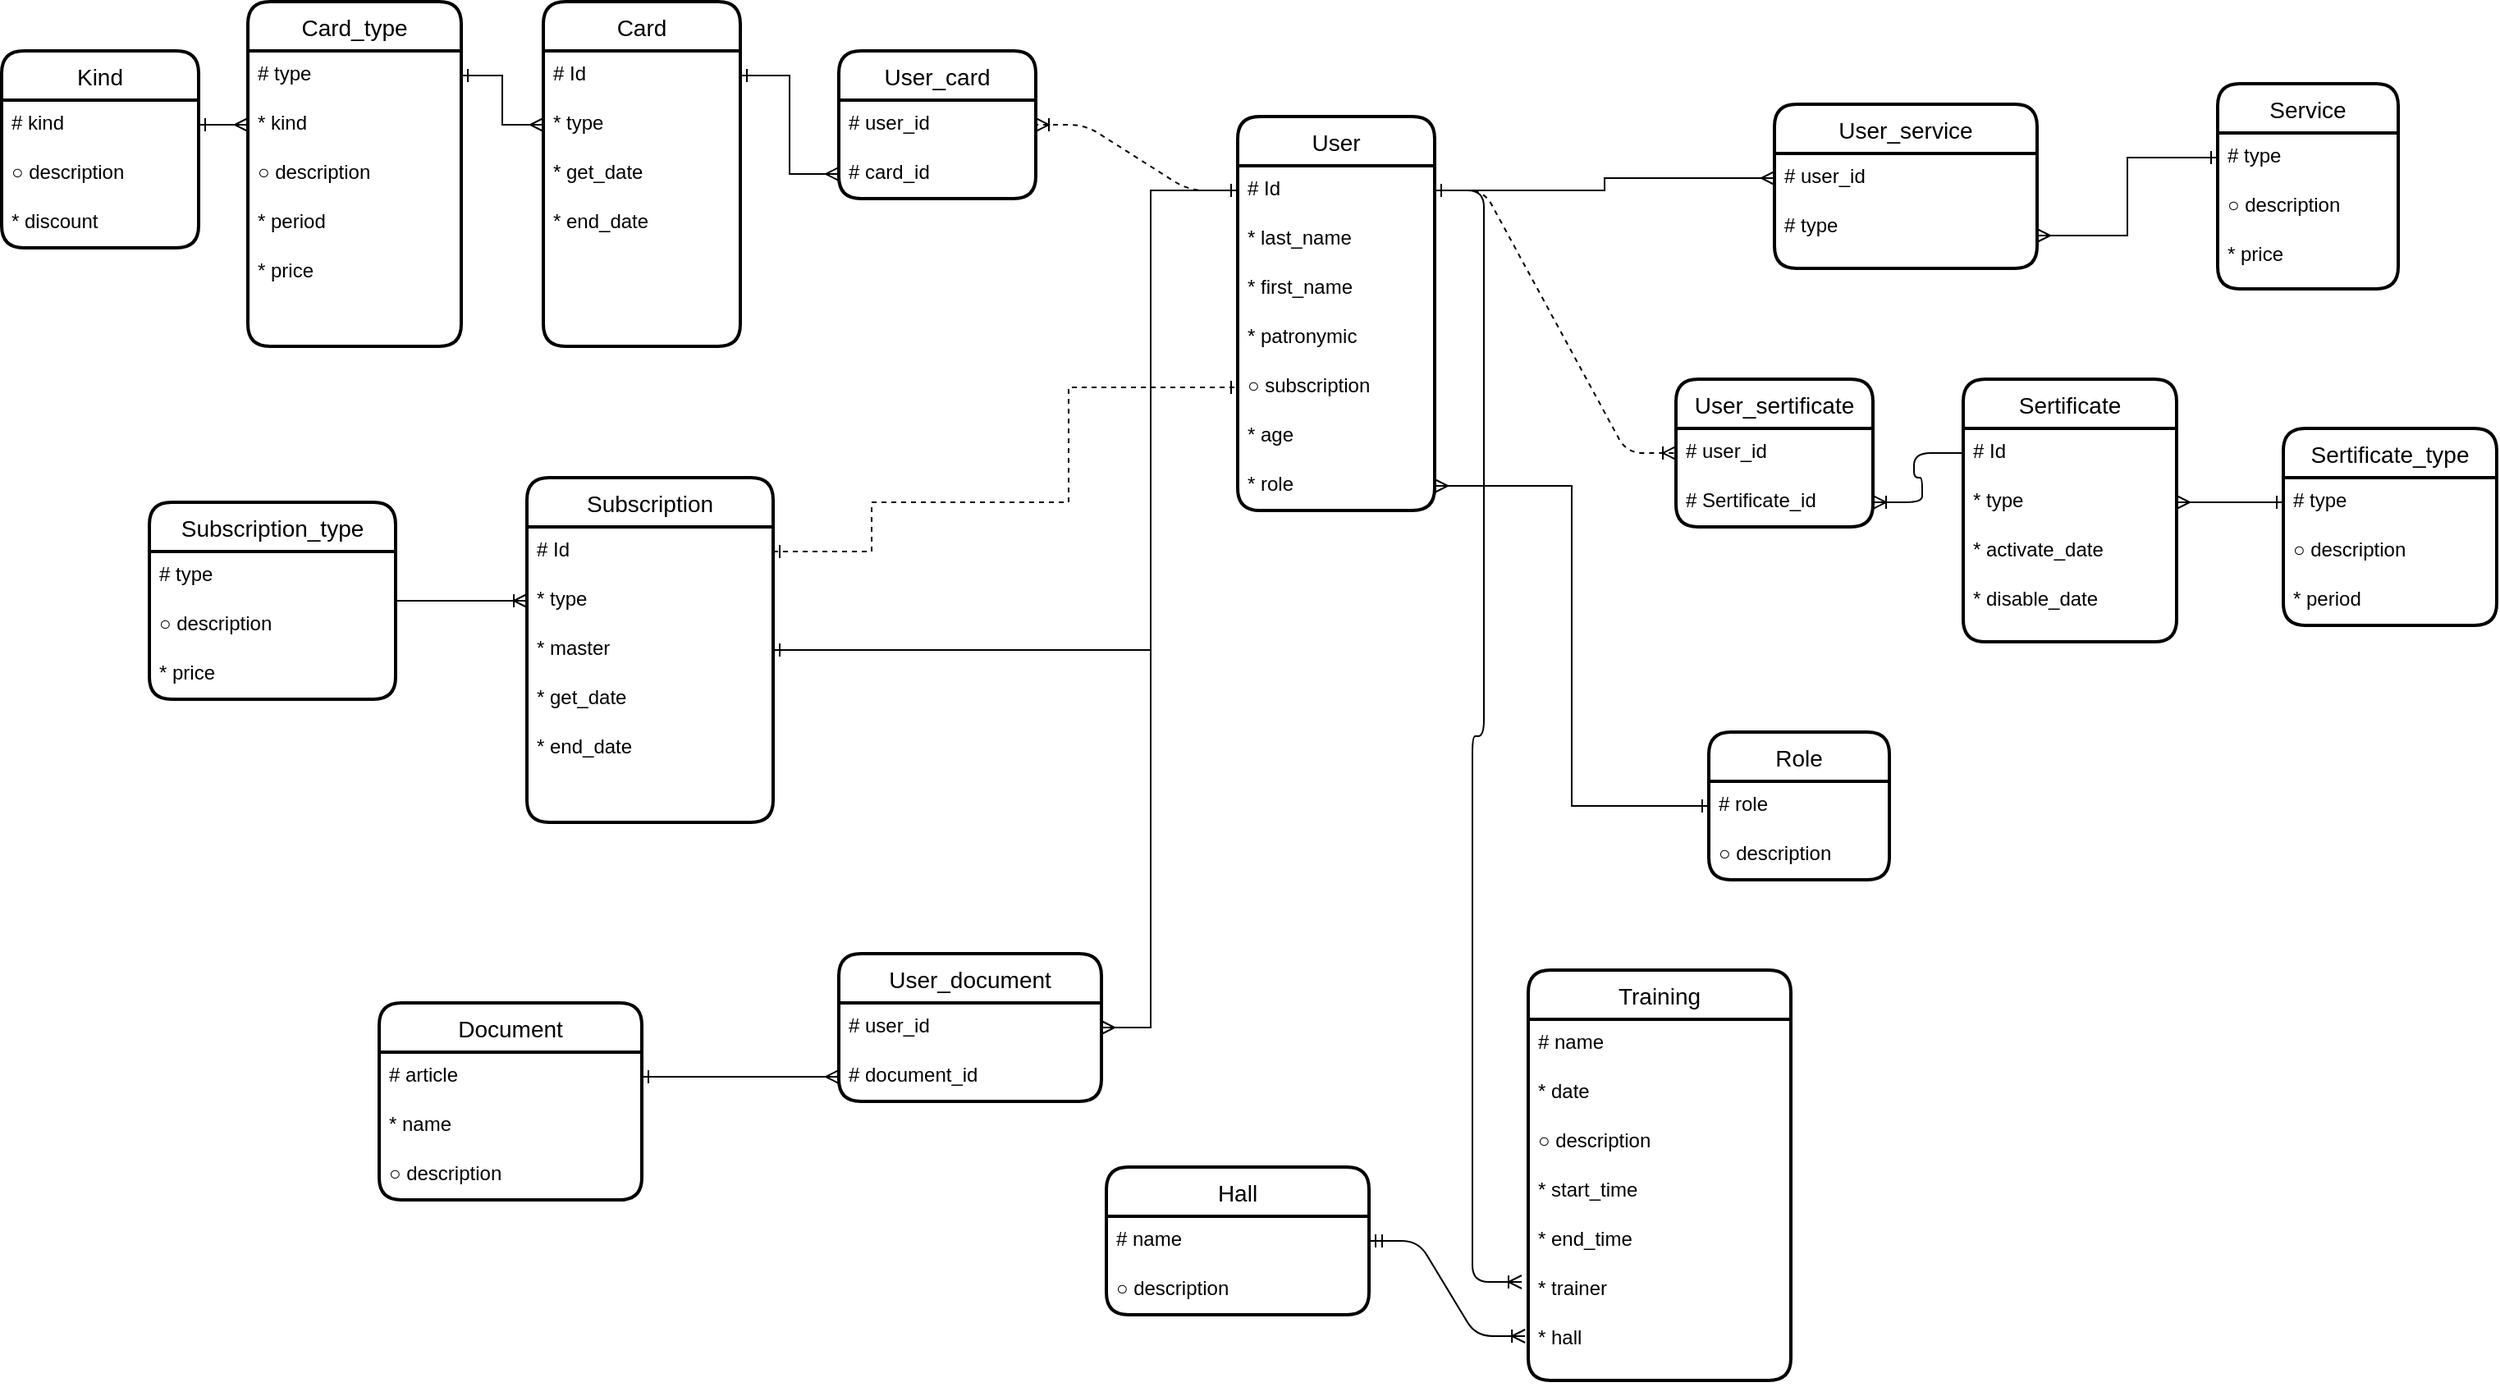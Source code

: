 <mxfile version="13.9.7" type="google"><diagram id="AI_StEcWOYm7agJWBRqB" name="Page-1"><mxGraphModel dx="460" dy="-354" grid="1" gridSize="10" guides="1" tooltips="1" connect="1" arrows="1" fold="1" page="1" pageScale="1" pageWidth="827" pageHeight="1169" math="0" shadow="0"><root><mxCell id="0"/><mxCell id="1" parent="0"/><mxCell id="BNwhtumlGKwZOBcVSJTc-1" value="User" style="swimlane;childLayout=stackLayout;horizontal=1;startSize=30;horizontalStack=0;rounded=1;fontSize=14;fontStyle=0;strokeWidth=2;resizeParent=0;resizeLast=1;shadow=0;dashed=0;align=center;" parent="1" vertex="1"><mxGeometry x="873" y="1430" width="120" height="240" as="geometry"/></mxCell><mxCell id="BNwhtumlGKwZOBcVSJTc-2" value="# Id" style="text;strokeColor=none;fillColor=none;spacingLeft=4;spacingRight=4;overflow=hidden;rotatable=0;points=[[0,0.5],[1,0.5]];portConstraint=eastwest;fontSize=12;" parent="BNwhtumlGKwZOBcVSJTc-1" vertex="1"><mxGeometry y="30" width="120" height="30" as="geometry"/></mxCell><mxCell id="BNwhtumlGKwZOBcVSJTc-3" value="* last_name" style="text;strokeColor=none;fillColor=none;spacingLeft=4;spacingRight=4;overflow=hidden;rotatable=0;points=[[0,0.5],[1,0.5]];portConstraint=eastwest;fontSize=12;" parent="BNwhtumlGKwZOBcVSJTc-1" vertex="1"><mxGeometry y="60" width="120" height="30" as="geometry"/></mxCell><mxCell id="BNwhtumlGKwZOBcVSJTc-4" value="* first_name" style="text;strokeColor=none;fillColor=none;spacingLeft=4;spacingRight=4;overflow=hidden;rotatable=0;points=[[0,0.5],[1,0.5]];portConstraint=eastwest;fontSize=12;" parent="BNwhtumlGKwZOBcVSJTc-1" vertex="1"><mxGeometry y="90" width="120" height="30" as="geometry"/></mxCell><mxCell id="BNwhtumlGKwZOBcVSJTc-5" value="* patronymic" style="text;strokeColor=none;fillColor=none;spacingLeft=4;spacingRight=4;overflow=hidden;rotatable=0;points=[[0,0.5],[1,0.5]];portConstraint=eastwest;fontSize=12;" parent="BNwhtumlGKwZOBcVSJTc-1" vertex="1"><mxGeometry y="120" width="120" height="30" as="geometry"/></mxCell><mxCell id="BNwhtumlGKwZOBcVSJTc-6" value="○ subscription" style="text;strokeColor=none;fillColor=none;spacingLeft=4;spacingRight=4;overflow=hidden;rotatable=0;points=[[0,0.5],[1,0.5]];portConstraint=eastwest;fontSize=12;" parent="BNwhtumlGKwZOBcVSJTc-1" vertex="1"><mxGeometry y="150" width="120" height="30" as="geometry"/></mxCell><mxCell id="BNwhtumlGKwZOBcVSJTc-7" value="* age" style="text;strokeColor=none;fillColor=none;spacingLeft=4;spacingRight=4;overflow=hidden;rotatable=0;points=[[0,0.5],[1,0.5]];portConstraint=eastwest;fontSize=12;" parent="BNwhtumlGKwZOBcVSJTc-1" vertex="1"><mxGeometry y="180" width="120" height="30" as="geometry"/></mxCell><mxCell id="BNwhtumlGKwZOBcVSJTc-8" value="* role" style="text;strokeColor=none;fillColor=none;spacingLeft=4;spacingRight=4;overflow=hidden;rotatable=0;points=[[0,0.5],[1,0.5]];portConstraint=eastwest;fontSize=12;" parent="BNwhtumlGKwZOBcVSJTc-1" vertex="1"><mxGeometry y="210" width="120" height="30" as="geometry"/></mxCell><mxCell id="BNwhtumlGKwZOBcVSJTc-9" value="Card" style="swimlane;childLayout=stackLayout;horizontal=1;startSize=30;horizontalStack=0;rounded=1;fontSize=14;fontStyle=0;strokeWidth=2;resizeParent=0;resizeLast=1;shadow=0;dashed=0;align=center;" parent="1" vertex="1"><mxGeometry x="450" y="1360" width="120" height="210" as="geometry"/></mxCell><mxCell id="BNwhtumlGKwZOBcVSJTc-10" value="# Id" style="text;strokeColor=none;fillColor=none;spacingLeft=4;spacingRight=4;overflow=hidden;rotatable=0;points=[[0,0.5],[1,0.5]];portConstraint=eastwest;fontSize=12;" parent="BNwhtumlGKwZOBcVSJTc-9" vertex="1"><mxGeometry y="30" width="120" height="30" as="geometry"/></mxCell><mxCell id="BNwhtumlGKwZOBcVSJTc-11" value="* type" style="text;strokeColor=none;fillColor=none;spacingLeft=4;spacingRight=4;overflow=hidden;rotatable=0;points=[[0,0.5],[1,0.5]];portConstraint=eastwest;fontSize=12;" parent="BNwhtumlGKwZOBcVSJTc-9" vertex="1"><mxGeometry y="60" width="120" height="30" as="geometry"/></mxCell><mxCell id="BNwhtumlGKwZOBcVSJTc-12" value="* get_date" style="text;strokeColor=none;fillColor=none;spacingLeft=4;spacingRight=4;overflow=hidden;rotatable=0;points=[[0,0.5],[1,0.5]];portConstraint=eastwest;fontSize=12;" parent="BNwhtumlGKwZOBcVSJTc-9" vertex="1"><mxGeometry y="90" width="120" height="30" as="geometry"/></mxCell><mxCell id="BNwhtumlGKwZOBcVSJTc-13" value="* end_date" style="text;strokeColor=none;fillColor=none;spacingLeft=4;spacingRight=4;overflow=hidden;rotatable=0;points=[[0,0.5],[1,0.5]];portConstraint=eastwest;fontSize=12;" parent="BNwhtumlGKwZOBcVSJTc-9" vertex="1"><mxGeometry y="120" width="120" height="90" as="geometry"/></mxCell><mxCell id="BNwhtumlGKwZOBcVSJTc-14" value="Card_type" style="swimlane;childLayout=stackLayout;horizontal=1;startSize=30;horizontalStack=0;rounded=1;fontSize=14;fontStyle=0;strokeWidth=2;resizeParent=0;resizeLast=1;shadow=0;dashed=0;align=center;" parent="1" vertex="1"><mxGeometry x="270" y="1360" width="130" height="210" as="geometry"/></mxCell><mxCell id="BNwhtumlGKwZOBcVSJTc-15" value="# type" style="text;strokeColor=none;fillColor=none;spacingLeft=4;spacingRight=4;overflow=hidden;rotatable=0;points=[[0,0.5],[1,0.5]];portConstraint=eastwest;fontSize=12;" parent="BNwhtumlGKwZOBcVSJTc-14" vertex="1"><mxGeometry y="30" width="130" height="30" as="geometry"/></mxCell><mxCell id="BNwhtumlGKwZOBcVSJTc-16" value="* kind" style="text;strokeColor=none;fillColor=none;spacingLeft=4;spacingRight=4;overflow=hidden;rotatable=0;points=[[0,0.5],[1,0.5]];portConstraint=eastwest;fontSize=12;" parent="BNwhtumlGKwZOBcVSJTc-14" vertex="1"><mxGeometry y="60" width="130" height="30" as="geometry"/></mxCell><mxCell id="BNwhtumlGKwZOBcVSJTc-17" value="○ description" style="text;strokeColor=none;fillColor=none;spacingLeft=4;spacingRight=4;overflow=hidden;rotatable=0;points=[[0,0.5],[1,0.5]];portConstraint=eastwest;fontSize=12;" parent="BNwhtumlGKwZOBcVSJTc-14" vertex="1"><mxGeometry y="90" width="130" height="30" as="geometry"/></mxCell><mxCell id="BNwhtumlGKwZOBcVSJTc-18" value="* period" style="text;strokeColor=none;fillColor=none;spacingLeft=4;spacingRight=4;overflow=hidden;rotatable=0;points=[[0,0.5],[1,0.5]];portConstraint=eastwest;fontSize=12;" parent="BNwhtumlGKwZOBcVSJTc-14" vertex="1"><mxGeometry y="120" width="130" height="30" as="geometry"/></mxCell><mxCell id="BNwhtumlGKwZOBcVSJTc-19" value="* price" style="text;strokeColor=none;fillColor=none;spacingLeft=4;spacingRight=4;overflow=hidden;rotatable=0;points=[[0,0.5],[1,0.5]];portConstraint=eastwest;fontSize=12;" parent="BNwhtumlGKwZOBcVSJTc-14" vertex="1"><mxGeometry y="150" width="130" height="60" as="geometry"/></mxCell><mxCell id="BNwhtumlGKwZOBcVSJTc-20" style="edgeStyle=orthogonalEdgeStyle;rounded=0;orthogonalLoop=1;jettySize=auto;html=1;entryX=0;entryY=0.5;entryDx=0;entryDy=0;startArrow=ERone;startFill=0;endArrow=ERmany;endFill=0;" parent="1" source="BNwhtumlGKwZOBcVSJTc-15" target="BNwhtumlGKwZOBcVSJTc-11" edge="1"><mxGeometry relative="1" as="geometry"/></mxCell><mxCell id="BNwhtumlGKwZOBcVSJTc-21" value="Kind" style="swimlane;childLayout=stackLayout;horizontal=1;startSize=30;horizontalStack=0;rounded=1;fontSize=14;fontStyle=0;strokeWidth=2;resizeParent=0;resizeLast=1;shadow=0;dashed=0;align=center;" parent="1" vertex="1"><mxGeometry x="120" y="1390" width="120" height="120" as="geometry"/></mxCell><mxCell id="BNwhtumlGKwZOBcVSJTc-22" value="# kind" style="text;strokeColor=none;fillColor=none;spacingLeft=4;spacingRight=4;overflow=hidden;rotatable=0;points=[[0,0.5],[1,0.5]];portConstraint=eastwest;fontSize=12;" parent="BNwhtumlGKwZOBcVSJTc-21" vertex="1"><mxGeometry y="30" width="120" height="30" as="geometry"/></mxCell><mxCell id="BNwhtumlGKwZOBcVSJTc-23" value="○ description" style="text;strokeColor=none;fillColor=none;spacingLeft=4;spacingRight=4;overflow=hidden;rotatable=0;points=[[0,0.5],[1,0.5]];portConstraint=eastwest;fontSize=12;" parent="BNwhtumlGKwZOBcVSJTc-21" vertex="1"><mxGeometry y="60" width="120" height="30" as="geometry"/></mxCell><mxCell id="BNwhtumlGKwZOBcVSJTc-24" value="* discount" style="text;strokeColor=none;fillColor=none;spacingLeft=4;spacingRight=4;overflow=hidden;rotatable=0;points=[[0,0.5],[1,0.5]];portConstraint=eastwest;fontSize=12;" parent="BNwhtumlGKwZOBcVSJTc-21" vertex="1"><mxGeometry y="90" width="120" height="30" as="geometry"/></mxCell><mxCell id="BNwhtumlGKwZOBcVSJTc-25" style="edgeStyle=orthogonalEdgeStyle;rounded=0;orthogonalLoop=1;jettySize=auto;html=1;entryX=0;entryY=0.5;entryDx=0;entryDy=0;endArrow=ERmany;endFill=0;startArrow=ERone;startFill=0;" parent="1" source="BNwhtumlGKwZOBcVSJTc-22" target="BNwhtumlGKwZOBcVSJTc-16" edge="1"><mxGeometry relative="1" as="geometry"/></mxCell><mxCell id="BNwhtumlGKwZOBcVSJTc-26" value="Subscription" style="swimlane;childLayout=stackLayout;horizontal=1;startSize=30;horizontalStack=0;rounded=1;fontSize=14;fontStyle=0;strokeWidth=2;resizeParent=0;resizeLast=1;shadow=0;dashed=0;align=center;" parent="1" vertex="1"><mxGeometry x="440" y="1650" width="150" height="210" as="geometry"/></mxCell><mxCell id="BNwhtumlGKwZOBcVSJTc-27" value="# Id" style="text;strokeColor=none;fillColor=none;spacingLeft=4;spacingRight=4;overflow=hidden;rotatable=0;points=[[0,0.5],[1,0.5]];portConstraint=eastwest;fontSize=12;" parent="BNwhtumlGKwZOBcVSJTc-26" vertex="1"><mxGeometry y="30" width="150" height="30" as="geometry"/></mxCell><mxCell id="BNwhtumlGKwZOBcVSJTc-28" value="* type" style="text;strokeColor=none;fillColor=none;spacingLeft=4;spacingRight=4;overflow=hidden;rotatable=0;points=[[0,0.5],[1,0.5]];portConstraint=eastwest;fontSize=12;" parent="BNwhtumlGKwZOBcVSJTc-26" vertex="1"><mxGeometry y="60" width="150" height="30" as="geometry"/></mxCell><mxCell id="BNwhtumlGKwZOBcVSJTc-29" value="* master" style="text;strokeColor=none;fillColor=none;spacingLeft=4;spacingRight=4;overflow=hidden;rotatable=0;points=[[0,0.5],[1,0.5]];portConstraint=eastwest;fontSize=12;" parent="BNwhtumlGKwZOBcVSJTc-26" vertex="1"><mxGeometry y="90" width="150" height="30" as="geometry"/></mxCell><mxCell id="BNwhtumlGKwZOBcVSJTc-30" value="* get_date" style="text;strokeColor=none;fillColor=none;spacingLeft=4;spacingRight=4;overflow=hidden;rotatable=0;points=[[0,0.5],[1,0.5]];portConstraint=eastwest;fontSize=12;" parent="BNwhtumlGKwZOBcVSJTc-26" vertex="1"><mxGeometry y="120" width="150" height="30" as="geometry"/></mxCell><mxCell id="BNwhtumlGKwZOBcVSJTc-31" value="* end_date" style="text;strokeColor=none;fillColor=none;spacingLeft=4;spacingRight=4;overflow=hidden;rotatable=0;points=[[0,0.5],[1,0.5]];portConstraint=eastwest;fontSize=12;" parent="BNwhtumlGKwZOBcVSJTc-26" vertex="1"><mxGeometry y="150" width="150" height="60" as="geometry"/></mxCell><mxCell id="BNwhtumlGKwZOBcVSJTc-32" value="Subscription_type" style="swimlane;childLayout=stackLayout;horizontal=1;startSize=30;horizontalStack=0;rounded=1;fontSize=14;fontStyle=0;strokeWidth=2;resizeParent=0;resizeLast=1;shadow=0;dashed=0;align=center;" parent="1" vertex="1"><mxGeometry x="210" y="1665" width="150" height="120" as="geometry"/></mxCell><mxCell id="BNwhtumlGKwZOBcVSJTc-33" value="# type" style="text;strokeColor=none;fillColor=none;spacingLeft=4;spacingRight=4;overflow=hidden;rotatable=0;points=[[0,0.5],[1,0.5]];portConstraint=eastwest;fontSize=12;" parent="BNwhtumlGKwZOBcVSJTc-32" vertex="1"><mxGeometry y="30" width="150" height="30" as="geometry"/></mxCell><mxCell id="BNwhtumlGKwZOBcVSJTc-34" value="○ description" style="text;strokeColor=none;fillColor=none;spacingLeft=4;spacingRight=4;overflow=hidden;rotatable=0;points=[[0,0.5],[1,0.5]];portConstraint=eastwest;fontSize=12;" parent="BNwhtumlGKwZOBcVSJTc-32" vertex="1"><mxGeometry y="60" width="150" height="30" as="geometry"/></mxCell><mxCell id="BNwhtumlGKwZOBcVSJTc-35" value="* price" style="text;strokeColor=none;fillColor=none;spacingLeft=4;spacingRight=4;overflow=hidden;rotatable=0;points=[[0,0.5],[1,0.5]];portConstraint=eastwest;fontSize=12;" parent="BNwhtumlGKwZOBcVSJTc-32" vertex="1"><mxGeometry y="90" width="150" height="30" as="geometry"/></mxCell><mxCell id="BNwhtumlGKwZOBcVSJTc-36" value="Sertificate" style="swimlane;childLayout=stackLayout;horizontal=1;startSize=30;horizontalStack=0;rounded=1;fontSize=14;fontStyle=0;strokeWidth=2;resizeParent=0;resizeLast=1;shadow=0;dashed=0;align=center;" parent="1" vertex="1"><mxGeometry x="1315" y="1590" width="130" height="160" as="geometry"/></mxCell><mxCell id="BNwhtumlGKwZOBcVSJTc-37" value="# Id" style="text;strokeColor=none;fillColor=none;spacingLeft=4;spacingRight=4;overflow=hidden;rotatable=0;points=[[0,0.5],[1,0.5]];portConstraint=eastwest;fontSize=12;" parent="BNwhtumlGKwZOBcVSJTc-36" vertex="1"><mxGeometry y="30" width="130" height="30" as="geometry"/></mxCell><mxCell id="BNwhtumlGKwZOBcVSJTc-38" value="* type" style="text;strokeColor=none;fillColor=none;spacingLeft=4;spacingRight=4;overflow=hidden;rotatable=0;points=[[0,0.5],[1,0.5]];portConstraint=eastwest;fontSize=12;" parent="BNwhtumlGKwZOBcVSJTc-36" vertex="1"><mxGeometry y="60" width="130" height="30" as="geometry"/></mxCell><mxCell id="BNwhtumlGKwZOBcVSJTc-39" value="* activate_date" style="text;strokeColor=none;fillColor=none;spacingLeft=4;spacingRight=4;overflow=hidden;rotatable=0;points=[[0,0.5],[1,0.5]];portConstraint=eastwest;fontSize=12;" parent="BNwhtumlGKwZOBcVSJTc-36" vertex="1"><mxGeometry y="90" width="130" height="30" as="geometry"/></mxCell><mxCell id="BNwhtumlGKwZOBcVSJTc-40" value="* disable_date" style="text;strokeColor=none;fillColor=none;spacingLeft=4;spacingRight=4;overflow=hidden;rotatable=0;points=[[0,0.5],[1,0.5]];portConstraint=eastwest;fontSize=12;" parent="BNwhtumlGKwZOBcVSJTc-36" vertex="1"><mxGeometry y="120" width="130" height="40" as="geometry"/></mxCell><mxCell id="BNwhtumlGKwZOBcVSJTc-41" value="Sertificate_type" style="swimlane;childLayout=stackLayout;horizontal=1;startSize=30;horizontalStack=0;rounded=1;fontSize=14;fontStyle=0;strokeWidth=2;resizeParent=0;resizeLast=1;shadow=0;dashed=0;align=center;" parent="1" vertex="1"><mxGeometry x="1510" y="1620" width="130" height="120" as="geometry"/></mxCell><mxCell id="BNwhtumlGKwZOBcVSJTc-42" value="# type" style="text;strokeColor=none;fillColor=none;spacingLeft=4;spacingRight=4;overflow=hidden;rotatable=0;points=[[0,0.5],[1,0.5]];portConstraint=eastwest;fontSize=12;" parent="BNwhtumlGKwZOBcVSJTc-41" vertex="1"><mxGeometry y="30" width="130" height="30" as="geometry"/></mxCell><mxCell id="BNwhtumlGKwZOBcVSJTc-43" value="○ description" style="text;strokeColor=none;fillColor=none;spacingLeft=4;spacingRight=4;overflow=hidden;rotatable=0;points=[[0,0.5],[1,0.5]];portConstraint=eastwest;fontSize=12;" parent="BNwhtumlGKwZOBcVSJTc-41" vertex="1"><mxGeometry y="60" width="130" height="30" as="geometry"/></mxCell><mxCell id="BNwhtumlGKwZOBcVSJTc-44" value="* period" style="align=left;strokeColor=none;fillColor=none;spacingLeft=4;fontSize=12;verticalAlign=top;resizable=0;rotatable=0;part=1;" parent="BNwhtumlGKwZOBcVSJTc-41" vertex="1"><mxGeometry y="90" width="130" height="30" as="geometry"/></mxCell><mxCell id="BNwhtumlGKwZOBcVSJTc-45" style="edgeStyle=orthogonalEdgeStyle;rounded=0;orthogonalLoop=1;jettySize=auto;html=1;exitX=0.5;exitY=1;exitDx=0;exitDy=0;startArrow=ERone;startFill=0;endArrow=ERone;endFill=0;" parent="BNwhtumlGKwZOBcVSJTc-41" source="BNwhtumlGKwZOBcVSJTc-44" target="BNwhtumlGKwZOBcVSJTc-44" edge="1"><mxGeometry relative="1" as="geometry"/></mxCell><mxCell id="BNwhtumlGKwZOBcVSJTc-46" style="edgeStyle=orthogonalEdgeStyle;rounded=0;orthogonalLoop=1;jettySize=auto;html=1;startArrow=ERone;startFill=0;endArrow=ERmany;endFill=0;" parent="1" source="BNwhtumlGKwZOBcVSJTc-42" target="BNwhtumlGKwZOBcVSJTc-38" edge="1"><mxGeometry relative="1" as="geometry"/></mxCell><mxCell id="BNwhtumlGKwZOBcVSJTc-47" value="Service" style="swimlane;childLayout=stackLayout;horizontal=1;startSize=30;horizontalStack=0;rounded=1;fontSize=14;fontStyle=0;strokeWidth=2;resizeParent=0;resizeLast=1;shadow=0;dashed=0;align=center;" parent="1" vertex="1"><mxGeometry x="1470" y="1410" width="110" height="125" as="geometry"/></mxCell><mxCell id="BNwhtumlGKwZOBcVSJTc-48" value="# type" style="text;strokeColor=none;fillColor=none;spacingLeft=4;spacingRight=4;overflow=hidden;rotatable=0;points=[[0,0.5],[1,0.5]];portConstraint=eastwest;fontSize=12;" parent="BNwhtumlGKwZOBcVSJTc-47" vertex="1"><mxGeometry y="30" width="110" height="30" as="geometry"/></mxCell><mxCell id="BNwhtumlGKwZOBcVSJTc-49" value="○ description" style="text;strokeColor=none;fillColor=none;spacingLeft=4;spacingRight=4;overflow=hidden;rotatable=0;points=[[0,0.5],[1,0.5]];portConstraint=eastwest;fontSize=12;" parent="BNwhtumlGKwZOBcVSJTc-47" vertex="1"><mxGeometry y="60" width="110" height="30" as="geometry"/></mxCell><mxCell id="BNwhtumlGKwZOBcVSJTc-50" value="* price" style="align=left;strokeColor=none;fillColor=none;spacingLeft=4;fontSize=12;verticalAlign=top;resizable=0;rotatable=0;part=1;" parent="BNwhtumlGKwZOBcVSJTc-47" vertex="1"><mxGeometry y="90" width="110" height="35" as="geometry"/></mxCell><mxCell id="BNwhtumlGKwZOBcVSJTc-51" value="Role" style="swimlane;childLayout=stackLayout;horizontal=1;startSize=30;horizontalStack=0;rounded=1;fontSize=14;fontStyle=0;strokeWidth=2;resizeParent=0;resizeLast=1;shadow=0;dashed=0;align=center;" parent="1" vertex="1"><mxGeometry x="1160" y="1805" width="110" height="90" as="geometry"/></mxCell><mxCell id="BNwhtumlGKwZOBcVSJTc-52" value="# role" style="text;strokeColor=none;fillColor=none;spacingLeft=4;spacingRight=4;overflow=hidden;rotatable=0;points=[[0,0.5],[1,0.5]];portConstraint=eastwest;fontSize=12;" parent="BNwhtumlGKwZOBcVSJTc-51" vertex="1"><mxGeometry y="30" width="110" height="30" as="geometry"/></mxCell><mxCell id="BNwhtumlGKwZOBcVSJTc-53" value="○ description" style="text;strokeColor=none;fillColor=none;spacingLeft=4;spacingRight=4;overflow=hidden;rotatable=0;points=[[0,0.5],[1,0.5]];portConstraint=eastwest;fontSize=12;" parent="BNwhtumlGKwZOBcVSJTc-51" vertex="1"><mxGeometry y="60" width="110" height="30" as="geometry"/></mxCell><mxCell id="BNwhtumlGKwZOBcVSJTc-54" style="edgeStyle=orthogonalEdgeStyle;rounded=0;orthogonalLoop=1;jettySize=auto;html=1;startArrow=ERone;startFill=0;endArrow=ERmany;endFill=0;" parent="1" source="BNwhtumlGKwZOBcVSJTc-52" target="BNwhtumlGKwZOBcVSJTc-8" edge="1"><mxGeometry relative="1" as="geometry"/></mxCell><mxCell id="BNwhtumlGKwZOBcVSJTc-55" style="edgeStyle=orthogonalEdgeStyle;rounded=0;orthogonalLoop=1;jettySize=auto;html=1;startArrow=ERone;startFill=0;endArrow=ERone;endFill=0;dashed=1;entryX=0;entryY=0.5;entryDx=0;entryDy=0;" parent="1" source="BNwhtumlGKwZOBcVSJTc-27" target="BNwhtumlGKwZOBcVSJTc-6" edge="1"><mxGeometry relative="1" as="geometry"><Array as="points"><mxPoint x="650" y="1695"/><mxPoint x="650" y="1665"/><mxPoint x="770" y="1665"/><mxPoint x="770" y="1595"/></Array></mxGeometry></mxCell><mxCell id="BNwhtumlGKwZOBcVSJTc-56" style="edgeStyle=orthogonalEdgeStyle;rounded=0;orthogonalLoop=1;jettySize=auto;html=1;startArrow=ERone;startFill=0;endArrow=ERone;endFill=0;" parent="1" source="BNwhtumlGKwZOBcVSJTc-29" target="BNwhtumlGKwZOBcVSJTc-2" edge="1"><mxGeometry relative="1" as="geometry"><Array as="points"><mxPoint x="820" y="1755"/><mxPoint x="820" y="1475"/></Array></mxGeometry></mxCell><mxCell id="BNwhtumlGKwZOBcVSJTc-57" value="Training" style="swimlane;childLayout=stackLayout;horizontal=1;startSize=30;horizontalStack=0;rounded=1;fontSize=14;fontStyle=0;strokeWidth=2;resizeParent=0;resizeLast=1;shadow=0;dashed=0;align=center;" parent="1" vertex="1"><mxGeometry x="1050" y="1950" width="160" height="250" as="geometry"/></mxCell><mxCell id="BNwhtumlGKwZOBcVSJTc-58" value="# name" style="text;strokeColor=none;fillColor=none;spacingLeft=4;spacingRight=4;overflow=hidden;rotatable=0;points=[[0,0.5],[1,0.5]];portConstraint=eastwest;fontSize=12;" parent="BNwhtumlGKwZOBcVSJTc-57" vertex="1"><mxGeometry y="30" width="160" height="30" as="geometry"/></mxCell><mxCell id="BNwhtumlGKwZOBcVSJTc-59" value="* date" style="text;strokeColor=none;fillColor=none;spacingLeft=4;spacingRight=4;overflow=hidden;rotatable=0;points=[[0,0.5],[1,0.5]];portConstraint=eastwest;fontSize=12;" parent="BNwhtumlGKwZOBcVSJTc-57" vertex="1"><mxGeometry y="60" width="160" height="30" as="geometry"/></mxCell><mxCell id="BNwhtumlGKwZOBcVSJTc-60" value="○ description" style="text;strokeColor=none;fillColor=none;spacingLeft=4;spacingRight=4;overflow=hidden;rotatable=0;points=[[0,0.5],[1,0.5]];portConstraint=eastwest;fontSize=12;" parent="BNwhtumlGKwZOBcVSJTc-57" vertex="1"><mxGeometry y="90" width="160" height="30" as="geometry"/></mxCell><mxCell id="BNwhtumlGKwZOBcVSJTc-61" value="* start_time" style="text;strokeColor=none;fillColor=none;spacingLeft=4;spacingRight=4;overflow=hidden;rotatable=0;points=[[0,0.5],[1,0.5]];portConstraint=eastwest;fontSize=12;" parent="BNwhtumlGKwZOBcVSJTc-57" vertex="1"><mxGeometry y="120" width="160" height="30" as="geometry"/></mxCell><mxCell id="BNwhtumlGKwZOBcVSJTc-62" value="* end_time" style="text;strokeColor=none;fillColor=none;spacingLeft=4;spacingRight=4;overflow=hidden;rotatable=0;points=[[0,0.5],[1,0.5]];portConstraint=eastwest;fontSize=12;" parent="BNwhtumlGKwZOBcVSJTc-57" vertex="1"><mxGeometry y="150" width="160" height="30" as="geometry"/></mxCell><mxCell id="BNwhtumlGKwZOBcVSJTc-63" value="* trainer" style="text;strokeColor=none;fillColor=none;spacingLeft=4;spacingRight=4;overflow=hidden;rotatable=0;points=[[0,0.5],[1,0.5]];portConstraint=eastwest;fontSize=12;" parent="BNwhtumlGKwZOBcVSJTc-57" vertex="1"><mxGeometry y="180" width="160" height="30" as="geometry"/></mxCell><mxCell id="BNwhtumlGKwZOBcVSJTc-64" value="* hall" style="text;strokeColor=none;fillColor=none;spacingLeft=4;spacingRight=4;overflow=hidden;rotatable=0;points=[[0,0.5],[1,0.5]];portConstraint=eastwest;fontSize=12;" parent="BNwhtumlGKwZOBcVSJTc-57" vertex="1"><mxGeometry y="210" width="160" height="40" as="geometry"/></mxCell><mxCell id="BNwhtumlGKwZOBcVSJTc-65" value="User_service" style="swimlane;childLayout=stackLayout;horizontal=1;startSize=30;horizontalStack=0;rounded=1;fontSize=14;fontStyle=0;strokeWidth=2;resizeParent=0;resizeLast=1;shadow=0;dashed=0;align=center;" parent="1" vertex="1"><mxGeometry x="1200" y="1422.5" width="160" height="100" as="geometry"/></mxCell><mxCell id="BNwhtumlGKwZOBcVSJTc-66" value="# user_id" style="text;strokeColor=none;fillColor=none;spacingLeft=4;spacingRight=4;overflow=hidden;rotatable=0;points=[[0,0.5],[1,0.5]];portConstraint=eastwest;fontSize=12;" parent="BNwhtumlGKwZOBcVSJTc-65" vertex="1"><mxGeometry y="30" width="160" height="30" as="geometry"/></mxCell><mxCell id="BNwhtumlGKwZOBcVSJTc-67" value="# type" style="text;strokeColor=none;fillColor=none;spacingLeft=4;spacingRight=4;overflow=hidden;rotatable=0;points=[[0,0.5],[1,0.5]];portConstraint=eastwest;fontSize=12;" parent="BNwhtumlGKwZOBcVSJTc-65" vertex="1"><mxGeometry y="60" width="160" height="40" as="geometry"/></mxCell><mxCell id="BNwhtumlGKwZOBcVSJTc-68" style="edgeStyle=orthogonalEdgeStyle;rounded=0;orthogonalLoop=1;jettySize=auto;html=1;startArrow=ERmany;startFill=0;endArrow=ERone;endFill=0;" parent="1" source="BNwhtumlGKwZOBcVSJTc-66" target="BNwhtumlGKwZOBcVSJTc-2" edge="1"><mxGeometry relative="1" as="geometry"/></mxCell><mxCell id="BNwhtumlGKwZOBcVSJTc-69" style="edgeStyle=orthogonalEdgeStyle;rounded=0;orthogonalLoop=1;jettySize=auto;html=1;startArrow=ERmany;startFill=0;endArrow=ERone;endFill=0;" parent="1" source="BNwhtumlGKwZOBcVSJTc-67" target="BNwhtumlGKwZOBcVSJTc-48" edge="1"><mxGeometry relative="1" as="geometry"/></mxCell><mxCell id="BNwhtumlGKwZOBcVSJTc-70" value="Document" style="swimlane;childLayout=stackLayout;horizontal=1;startSize=30;horizontalStack=0;rounded=1;fontSize=14;fontStyle=0;strokeWidth=2;resizeParent=0;resizeLast=1;shadow=0;dashed=0;align=center;" parent="1" vertex="1"><mxGeometry x="350" y="1970" width="160" height="120" as="geometry"/></mxCell><mxCell id="BNwhtumlGKwZOBcVSJTc-71" value="# article" style="text;strokeColor=none;fillColor=none;spacingLeft=4;spacingRight=4;overflow=hidden;rotatable=0;points=[[0,0.5],[1,0.5]];portConstraint=eastwest;fontSize=12;" parent="BNwhtumlGKwZOBcVSJTc-70" vertex="1"><mxGeometry y="30" width="160" height="30" as="geometry"/></mxCell><mxCell id="BNwhtumlGKwZOBcVSJTc-72" value="* name" style="text;strokeColor=none;fillColor=none;spacingLeft=4;spacingRight=4;overflow=hidden;rotatable=0;points=[[0,0.5],[1,0.5]];portConstraint=eastwest;fontSize=12;" parent="BNwhtumlGKwZOBcVSJTc-70" vertex="1"><mxGeometry y="60" width="160" height="30" as="geometry"/></mxCell><mxCell id="BNwhtumlGKwZOBcVSJTc-73" value="○ description" style="align=left;strokeColor=none;fillColor=none;spacingLeft=4;fontSize=12;verticalAlign=top;resizable=0;rotatable=0;part=1;" parent="BNwhtumlGKwZOBcVSJTc-70" vertex="1"><mxGeometry y="90" width="160" height="30" as="geometry"/></mxCell><mxCell id="BNwhtumlGKwZOBcVSJTc-74" value="User_document" style="swimlane;childLayout=stackLayout;horizontal=1;startSize=30;horizontalStack=0;rounded=1;fontSize=14;fontStyle=0;strokeWidth=2;resizeParent=0;resizeLast=1;shadow=0;dashed=0;align=center;" parent="1" vertex="1"><mxGeometry x="630" y="1940" width="160" height="90" as="geometry"/></mxCell><mxCell id="BNwhtumlGKwZOBcVSJTc-75" value="# user_id" style="text;strokeColor=none;fillColor=none;spacingLeft=4;spacingRight=4;overflow=hidden;rotatable=0;points=[[0,0.5],[1,0.5]];portConstraint=eastwest;fontSize=12;" parent="BNwhtumlGKwZOBcVSJTc-74" vertex="1"><mxGeometry y="30" width="160" height="30" as="geometry"/></mxCell><mxCell id="BNwhtumlGKwZOBcVSJTc-76" value="# document_id" style="align=left;strokeColor=none;fillColor=none;spacingLeft=4;fontSize=12;verticalAlign=top;resizable=0;rotatable=0;part=1;" parent="BNwhtumlGKwZOBcVSJTc-74" vertex="1"><mxGeometry y="60" width="160" height="30" as="geometry"/></mxCell><mxCell id="BNwhtumlGKwZOBcVSJTc-77" style="edgeStyle=orthogonalEdgeStyle;rounded=0;orthogonalLoop=1;jettySize=auto;html=1;startArrow=ERone;startFill=0;endArrow=ERmany;endFill=0;" parent="1" source="BNwhtumlGKwZOBcVSJTc-71" target="BNwhtumlGKwZOBcVSJTc-76" edge="1"><mxGeometry relative="1" as="geometry"/></mxCell><mxCell id="BNwhtumlGKwZOBcVSJTc-78" style="edgeStyle=orthogonalEdgeStyle;rounded=0;orthogonalLoop=1;jettySize=auto;html=1;startArrow=ERmany;startFill=0;endArrow=ERone;endFill=0;entryX=0;entryY=0.5;entryDx=0;entryDy=0;" parent="1" source="BNwhtumlGKwZOBcVSJTc-75" target="BNwhtumlGKwZOBcVSJTc-2" edge="1"><mxGeometry relative="1" as="geometry"><Array as="points"><mxPoint x="820" y="1985"/><mxPoint x="820" y="1475"/></Array></mxGeometry></mxCell><mxCell id="BNwhtumlGKwZOBcVSJTc-79" value="" style="edgeStyle=entityRelationEdgeStyle;fontSize=12;html=1;endArrow=ERoneToMany;entryX=0;entryY=0.5;entryDx=0;entryDy=0;exitX=1;exitY=0.5;exitDx=0;exitDy=0;" parent="1" source="BNwhtumlGKwZOBcVSJTc-32" target="BNwhtumlGKwZOBcVSJTc-28" edge="1"><mxGeometry width="100" height="100" relative="1" as="geometry"><mxPoint x="400" y="1700" as="sourcePoint"/><mxPoint x="500" y="1600" as="targetPoint"/></mxGeometry></mxCell><mxCell id="BNwhtumlGKwZOBcVSJTc-80" value="Hall" style="swimlane;childLayout=stackLayout;horizontal=1;startSize=30;horizontalStack=0;rounded=1;fontSize=14;fontStyle=0;strokeWidth=2;resizeParent=0;resizeLast=1;shadow=0;dashed=0;align=center;" parent="1" vertex="1"><mxGeometry x="793" y="2070" width="160" height="90" as="geometry"/></mxCell><mxCell id="BNwhtumlGKwZOBcVSJTc-81" value="# name" style="text;strokeColor=none;fillColor=none;spacingLeft=4;spacingRight=4;overflow=hidden;rotatable=0;points=[[0,0.5],[1,0.5]];portConstraint=eastwest;fontSize=12;" parent="BNwhtumlGKwZOBcVSJTc-80" vertex="1"><mxGeometry y="30" width="160" height="30" as="geometry"/></mxCell><mxCell id="BNwhtumlGKwZOBcVSJTc-82" value="○ description" style="text;strokeColor=none;fillColor=none;spacingLeft=4;spacingRight=4;overflow=hidden;rotatable=0;points=[[0,0.5],[1,0.5]];portConstraint=eastwest;fontSize=12;" parent="BNwhtumlGKwZOBcVSJTc-80" vertex="1"><mxGeometry y="60" width="160" height="30" as="geometry"/></mxCell><mxCell id="BNwhtumlGKwZOBcVSJTc-83" value="" style="edgeStyle=entityRelationEdgeStyle;fontSize=12;html=1;endArrow=ERoneToMany;startArrow=ERmandOne;exitX=1;exitY=0.5;exitDx=0;exitDy=0;entryX=-0.012;entryY=0.325;entryDx=0;entryDy=0;entryPerimeter=0;endFill=0;" parent="1" source="BNwhtumlGKwZOBcVSJTc-81" target="BNwhtumlGKwZOBcVSJTc-64" edge="1"><mxGeometry width="100" height="100" relative="1" as="geometry"><mxPoint x="1020" y="2190" as="sourcePoint"/><mxPoint x="1120" y="2090" as="targetPoint"/></mxGeometry></mxCell><mxCell id="BNwhtumlGKwZOBcVSJTc-84" value="User_card" style="swimlane;childLayout=stackLayout;horizontal=1;startSize=30;horizontalStack=0;rounded=1;fontSize=14;fontStyle=0;strokeWidth=2;resizeParent=0;resizeLast=1;shadow=0;dashed=0;align=center;" parent="1" vertex="1"><mxGeometry x="630" y="1390" width="120" height="90" as="geometry"/></mxCell><mxCell id="BNwhtumlGKwZOBcVSJTc-85" value="# user_id" style="text;strokeColor=none;fillColor=none;spacingLeft=4;spacingRight=4;overflow=hidden;rotatable=0;points=[[0,0.5],[1,0.5]];portConstraint=eastwest;fontSize=12;" parent="BNwhtumlGKwZOBcVSJTc-84" vertex="1"><mxGeometry y="30" width="120" height="30" as="geometry"/></mxCell><mxCell id="BNwhtumlGKwZOBcVSJTc-86" value="# card_id" style="text;strokeColor=none;fillColor=none;spacingLeft=4;spacingRight=4;overflow=hidden;rotatable=0;points=[[0,0.5],[1,0.5]];portConstraint=eastwest;fontSize=12;" parent="BNwhtumlGKwZOBcVSJTc-84" vertex="1"><mxGeometry y="60" width="120" height="30" as="geometry"/></mxCell><mxCell id="BNwhtumlGKwZOBcVSJTc-87" value="" style="edgeStyle=entityRelationEdgeStyle;fontSize=12;html=1;endArrow=ERoneToMany;exitX=0;exitY=0.5;exitDx=0;exitDy=0;dashed=1;" parent="1" source="BNwhtumlGKwZOBcVSJTc-2" target="BNwhtumlGKwZOBcVSJTc-85" edge="1"><mxGeometry width="100" height="100" relative="1" as="geometry"><mxPoint x="660" y="1620" as="sourcePoint"/><mxPoint x="760" y="1520" as="targetPoint"/></mxGeometry></mxCell><mxCell id="BNwhtumlGKwZOBcVSJTc-88" value="" style="edgeStyle=entityRelationEdgeStyle;fontSize=12;html=1;endArrow=ERoneToMany;exitX=1;exitY=0.5;exitDx=0;exitDy=0;" parent="1" source="BNwhtumlGKwZOBcVSJTc-2" edge="1"><mxGeometry width="100" height="100" relative="1" as="geometry"><mxPoint x="1010" y="1760" as="sourcePoint"/><mxPoint x="1046" y="2140" as="targetPoint"/></mxGeometry></mxCell><mxCell id="BNwhtumlGKwZOBcVSJTc-89" style="edgeStyle=orthogonalEdgeStyle;rounded=0;orthogonalLoop=1;jettySize=auto;html=1;entryX=0;entryY=0.5;entryDx=0;entryDy=0;startArrow=ERone;startFill=0;endArrow=ERmany;endFill=0;exitX=1;exitY=0.5;exitDx=0;exitDy=0;" parent="1" source="BNwhtumlGKwZOBcVSJTc-10" target="BNwhtumlGKwZOBcVSJTc-86" edge="1"><mxGeometry relative="1" as="geometry"><mxPoint x="590" y="1390" as="sourcePoint"/><mxPoint x="610" y="1430" as="targetPoint"/></mxGeometry></mxCell><mxCell id="BNwhtumlGKwZOBcVSJTc-90" value="User_sertificate" style="swimlane;childLayout=stackLayout;horizontal=1;startSize=30;horizontalStack=0;rounded=1;fontSize=14;fontStyle=0;strokeWidth=2;resizeParent=0;resizeLast=1;shadow=0;dashed=0;align=center;" parent="1" vertex="1"><mxGeometry x="1140" y="1590" width="120" height="90" as="geometry"/></mxCell><mxCell id="BNwhtumlGKwZOBcVSJTc-91" value="# user_id" style="text;strokeColor=none;fillColor=none;spacingLeft=4;spacingRight=4;overflow=hidden;rotatable=0;points=[[0,0.5],[1,0.5]];portConstraint=eastwest;fontSize=12;" parent="BNwhtumlGKwZOBcVSJTc-90" vertex="1"><mxGeometry y="30" width="120" height="30" as="geometry"/></mxCell><mxCell id="BNwhtumlGKwZOBcVSJTc-92" value="# Sertificate_id" style="text;strokeColor=none;fillColor=none;spacingLeft=4;spacingRight=4;overflow=hidden;rotatable=0;points=[[0,0.5],[1,0.5]];portConstraint=eastwest;fontSize=12;" parent="BNwhtumlGKwZOBcVSJTc-90" vertex="1"><mxGeometry y="60" width="120" height="30" as="geometry"/></mxCell><mxCell id="BNwhtumlGKwZOBcVSJTc-93" value="" style="edgeStyle=entityRelationEdgeStyle;fontSize=12;html=1;endArrow=ERoneToMany;shadow=0;exitX=0;exitY=0.5;exitDx=0;exitDy=0;entryX=1;entryY=0.5;entryDx=0;entryDy=0;" parent="1" source="BNwhtumlGKwZOBcVSJTc-37" target="BNwhtumlGKwZOBcVSJTc-92" edge="1"><mxGeometry width="100" height="100" relative="1" as="geometry"><mxPoint x="1210" y="1650" as="sourcePoint"/><mxPoint x="1310" y="1550" as="targetPoint"/></mxGeometry></mxCell><mxCell id="BNwhtumlGKwZOBcVSJTc-94" value="" style="edgeStyle=entityRelationEdgeStyle;fontSize=12;html=1;endArrow=ERoneToMany;shadow=0;exitX=1;exitY=0.5;exitDx=0;exitDy=0;entryX=0;entryY=0.5;entryDx=0;entryDy=0;dashed=1;" parent="1" source="BNwhtumlGKwZOBcVSJTc-2" target="BNwhtumlGKwZOBcVSJTc-91" edge="1"><mxGeometry width="100" height="100" relative="1" as="geometry"><mxPoint x="1040" y="1590" as="sourcePoint"/><mxPoint x="1140" y="1490" as="targetPoint"/></mxGeometry></mxCell></root></mxGraphModel></diagram></mxfile>